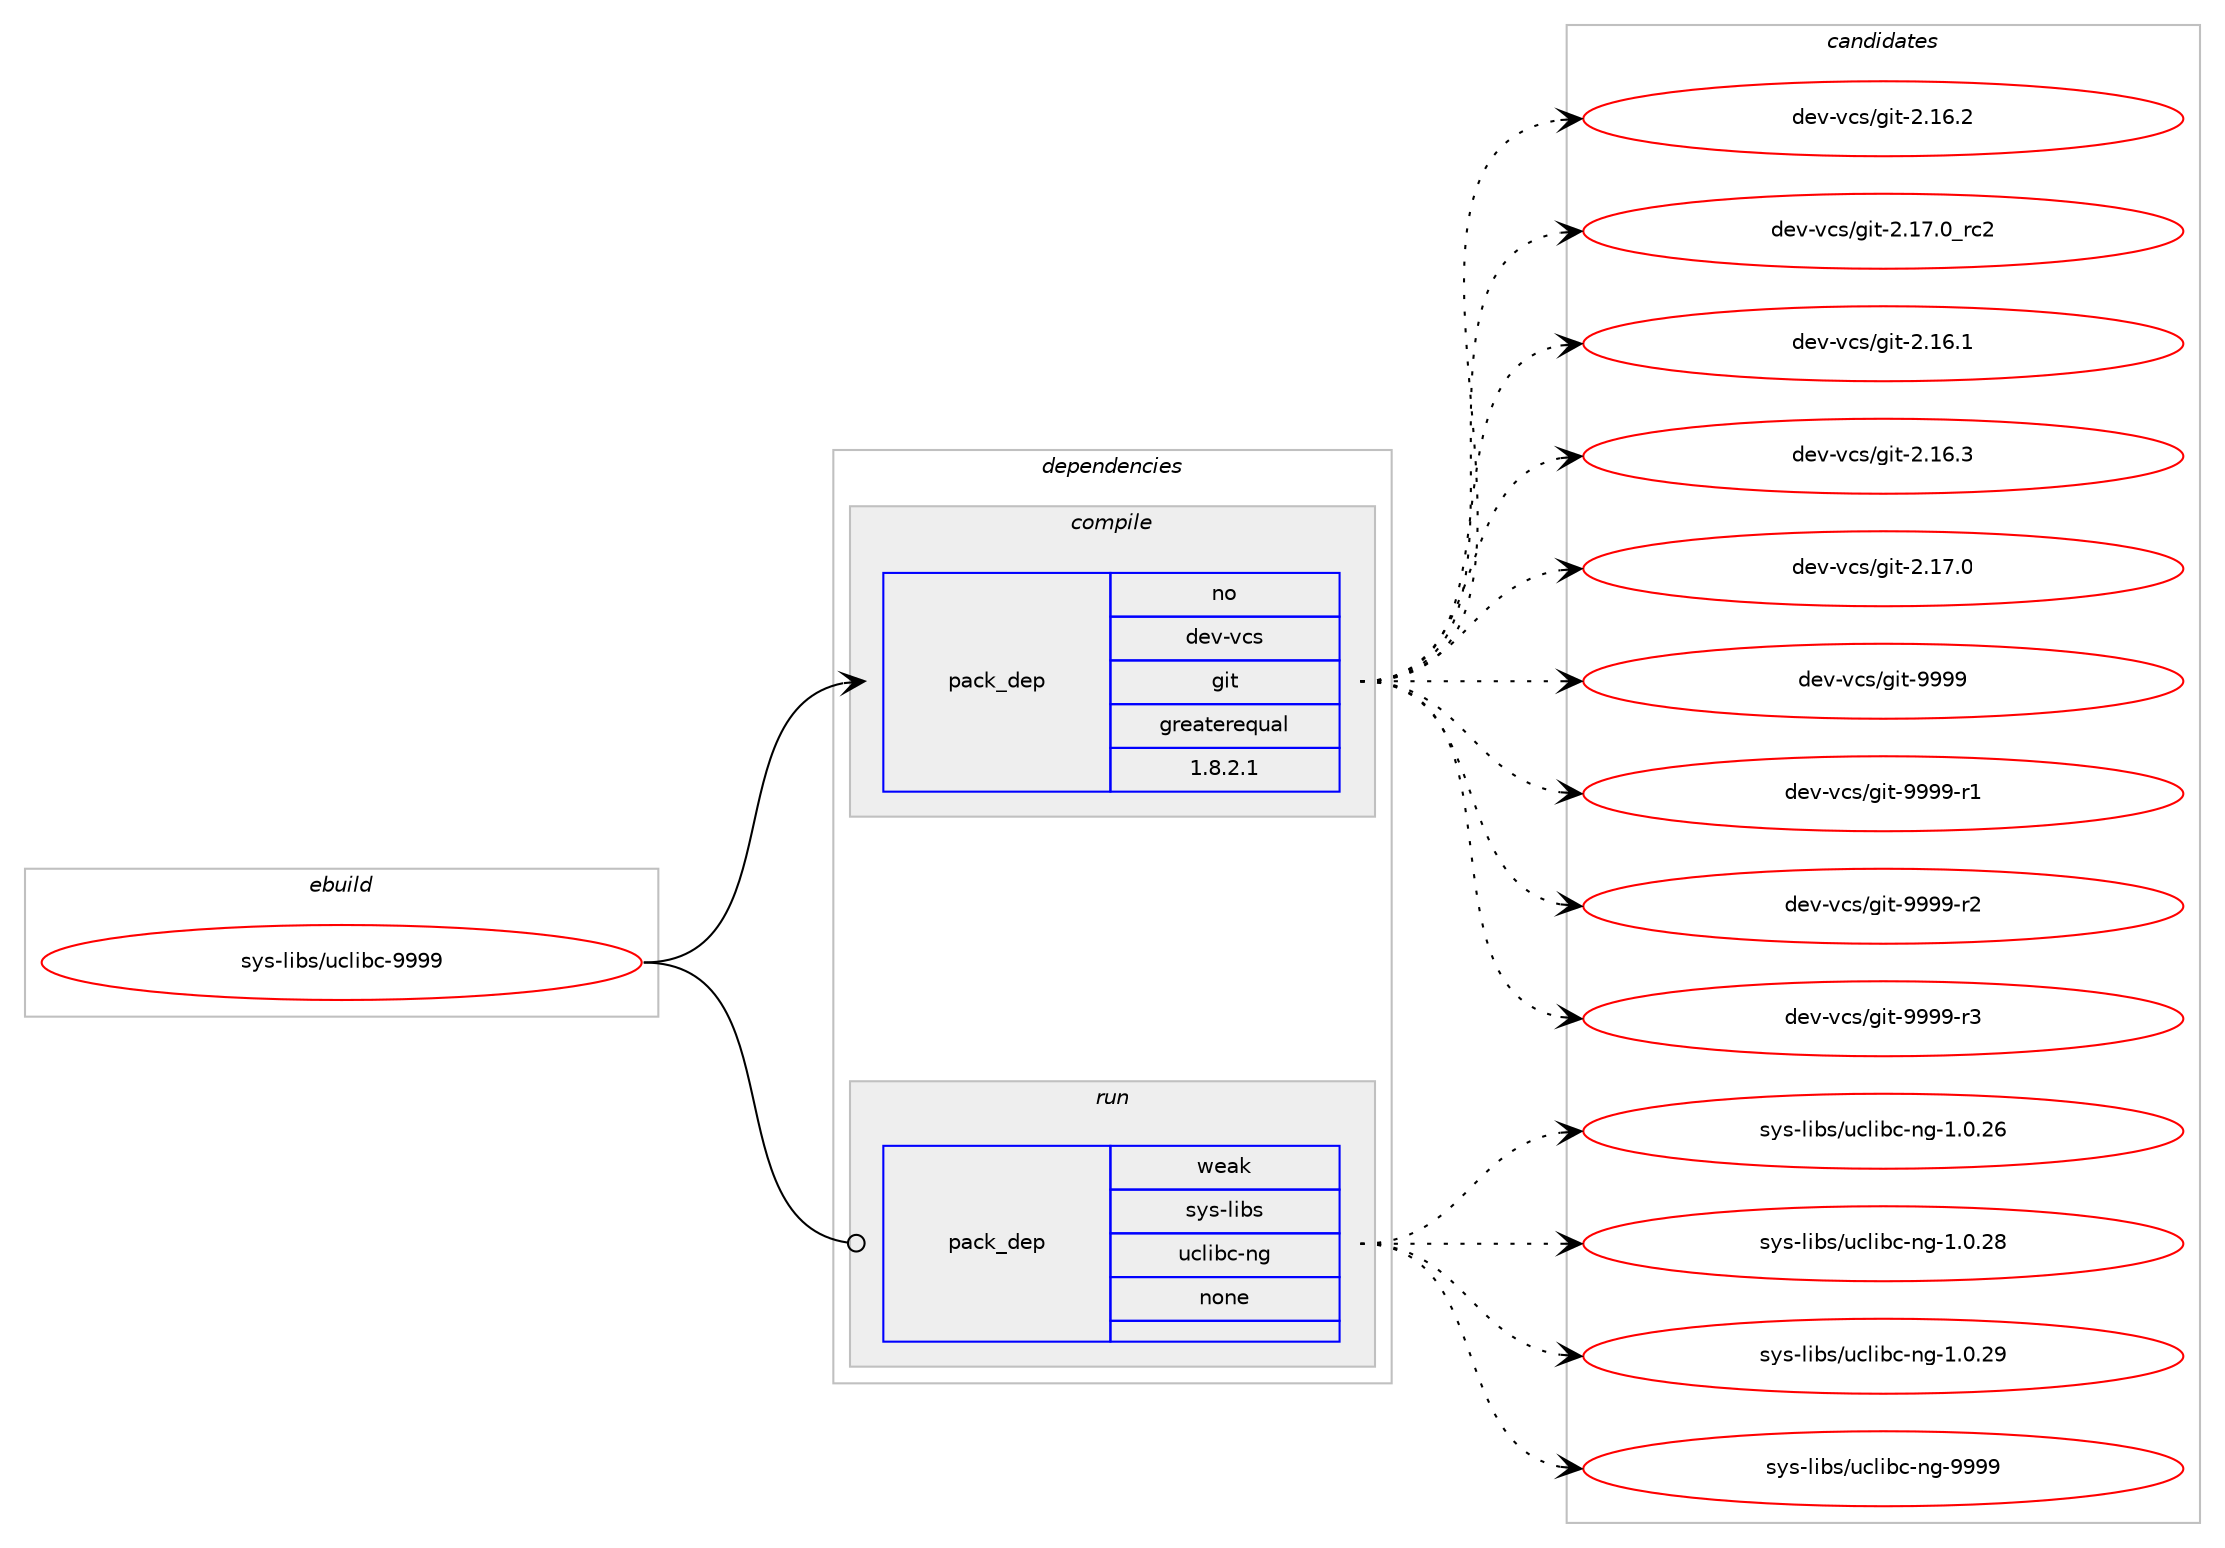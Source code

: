digraph prolog {

# *************
# Graph options
# *************

newrank=true;
concentrate=true;
compound=true;
graph [rankdir=LR,fontname=Helvetica,fontsize=10,ranksep=1.5];#, ranksep=2.5, nodesep=0.2];
edge  [arrowhead=vee];
node  [fontname=Helvetica,fontsize=10];

# **********
# The ebuild
# **********

subgraph cluster_leftcol {
color=gray;
rank=same;
label=<<i>ebuild</i>>;
id [label="sys-libs/uclibc-9999", color=red, width=4, href="../sys-libs/uclibc-9999.svg"];
}

# ****************
# The dependencies
# ****************

subgraph cluster_midcol {
color=gray;
label=<<i>dependencies</i>>;
subgraph cluster_compile {
fillcolor="#eeeeee";
style=filled;
label=<<i>compile</i>>;
subgraph pack7160 {
dependency7886 [label=<<TABLE BORDER="0" CELLBORDER="1" CELLSPACING="0" CELLPADDING="4" WIDTH="220"><TR><TD ROWSPAN="6" CELLPADDING="30">pack_dep</TD></TR><TR><TD WIDTH="110">no</TD></TR><TR><TD>dev-vcs</TD></TR><TR><TD>git</TD></TR><TR><TD>greaterequal</TD></TR><TR><TD>1.8.2.1</TD></TR></TABLE>>, shape=none, color=blue];
}
id:e -> dependency7886:w [weight=20,style="solid",arrowhead="vee"];
}
subgraph cluster_compileandrun {
fillcolor="#eeeeee";
style=filled;
label=<<i>compile and run</i>>;
}
subgraph cluster_run {
fillcolor="#eeeeee";
style=filled;
label=<<i>run</i>>;
subgraph pack7161 {
dependency7887 [label=<<TABLE BORDER="0" CELLBORDER="1" CELLSPACING="0" CELLPADDING="4" WIDTH="220"><TR><TD ROWSPAN="6" CELLPADDING="30">pack_dep</TD></TR><TR><TD WIDTH="110">weak</TD></TR><TR><TD>sys-libs</TD></TR><TR><TD>uclibc-ng</TD></TR><TR><TD>none</TD></TR><TR><TD></TD></TR></TABLE>>, shape=none, color=blue];
}
id:e -> dependency7887:w [weight=20,style="solid",arrowhead="odot"];
}
}

# **************
# The candidates
# **************

subgraph cluster_choices {
rank=same;
color=gray;
label=<<i>candidates</i>>;

subgraph choice7160 {
color=black;
nodesep=1;
choice10010111845118991154710310511645504649544650 [label="dev-vcs/git-2.16.2", color=red, width=4,href="../dev-vcs/git-2.16.2.svg"];
choice10010111845118991154710310511645504649554648951149950 [label="dev-vcs/git-2.17.0_rc2", color=red, width=4,href="../dev-vcs/git-2.17.0_rc2.svg"];
choice10010111845118991154710310511645504649544649 [label="dev-vcs/git-2.16.1", color=red, width=4,href="../dev-vcs/git-2.16.1.svg"];
choice10010111845118991154710310511645504649544651 [label="dev-vcs/git-2.16.3", color=red, width=4,href="../dev-vcs/git-2.16.3.svg"];
choice10010111845118991154710310511645504649554648 [label="dev-vcs/git-2.17.0", color=red, width=4,href="../dev-vcs/git-2.17.0.svg"];
choice1001011184511899115471031051164557575757 [label="dev-vcs/git-9999", color=red, width=4,href="../dev-vcs/git-9999.svg"];
choice10010111845118991154710310511645575757574511449 [label="dev-vcs/git-9999-r1", color=red, width=4,href="../dev-vcs/git-9999-r1.svg"];
choice10010111845118991154710310511645575757574511450 [label="dev-vcs/git-9999-r2", color=red, width=4,href="../dev-vcs/git-9999-r2.svg"];
choice10010111845118991154710310511645575757574511451 [label="dev-vcs/git-9999-r3", color=red, width=4,href="../dev-vcs/git-9999-r3.svg"];
dependency7886:e -> choice10010111845118991154710310511645504649544650:w [style=dotted,weight="100"];
dependency7886:e -> choice10010111845118991154710310511645504649554648951149950:w [style=dotted,weight="100"];
dependency7886:e -> choice10010111845118991154710310511645504649544649:w [style=dotted,weight="100"];
dependency7886:e -> choice10010111845118991154710310511645504649544651:w [style=dotted,weight="100"];
dependency7886:e -> choice10010111845118991154710310511645504649554648:w [style=dotted,weight="100"];
dependency7886:e -> choice1001011184511899115471031051164557575757:w [style=dotted,weight="100"];
dependency7886:e -> choice10010111845118991154710310511645575757574511449:w [style=dotted,weight="100"];
dependency7886:e -> choice10010111845118991154710310511645575757574511450:w [style=dotted,weight="100"];
dependency7886:e -> choice10010111845118991154710310511645575757574511451:w [style=dotted,weight="100"];
}
subgraph choice7161 {
color=black;
nodesep=1;
choice1151211154510810598115471179910810598994511010345494648465054 [label="sys-libs/uclibc-ng-1.0.26", color=red, width=4,href="../sys-libs/uclibc-ng-1.0.26.svg"];
choice1151211154510810598115471179910810598994511010345494648465056 [label="sys-libs/uclibc-ng-1.0.28", color=red, width=4,href="../sys-libs/uclibc-ng-1.0.28.svg"];
choice1151211154510810598115471179910810598994511010345494648465057 [label="sys-libs/uclibc-ng-1.0.29", color=red, width=4,href="../sys-libs/uclibc-ng-1.0.29.svg"];
choice115121115451081059811547117991081059899451101034557575757 [label="sys-libs/uclibc-ng-9999", color=red, width=4,href="../sys-libs/uclibc-ng-9999.svg"];
dependency7887:e -> choice1151211154510810598115471179910810598994511010345494648465054:w [style=dotted,weight="100"];
dependency7887:e -> choice1151211154510810598115471179910810598994511010345494648465056:w [style=dotted,weight="100"];
dependency7887:e -> choice1151211154510810598115471179910810598994511010345494648465057:w [style=dotted,weight="100"];
dependency7887:e -> choice115121115451081059811547117991081059899451101034557575757:w [style=dotted,weight="100"];
}
}

}

